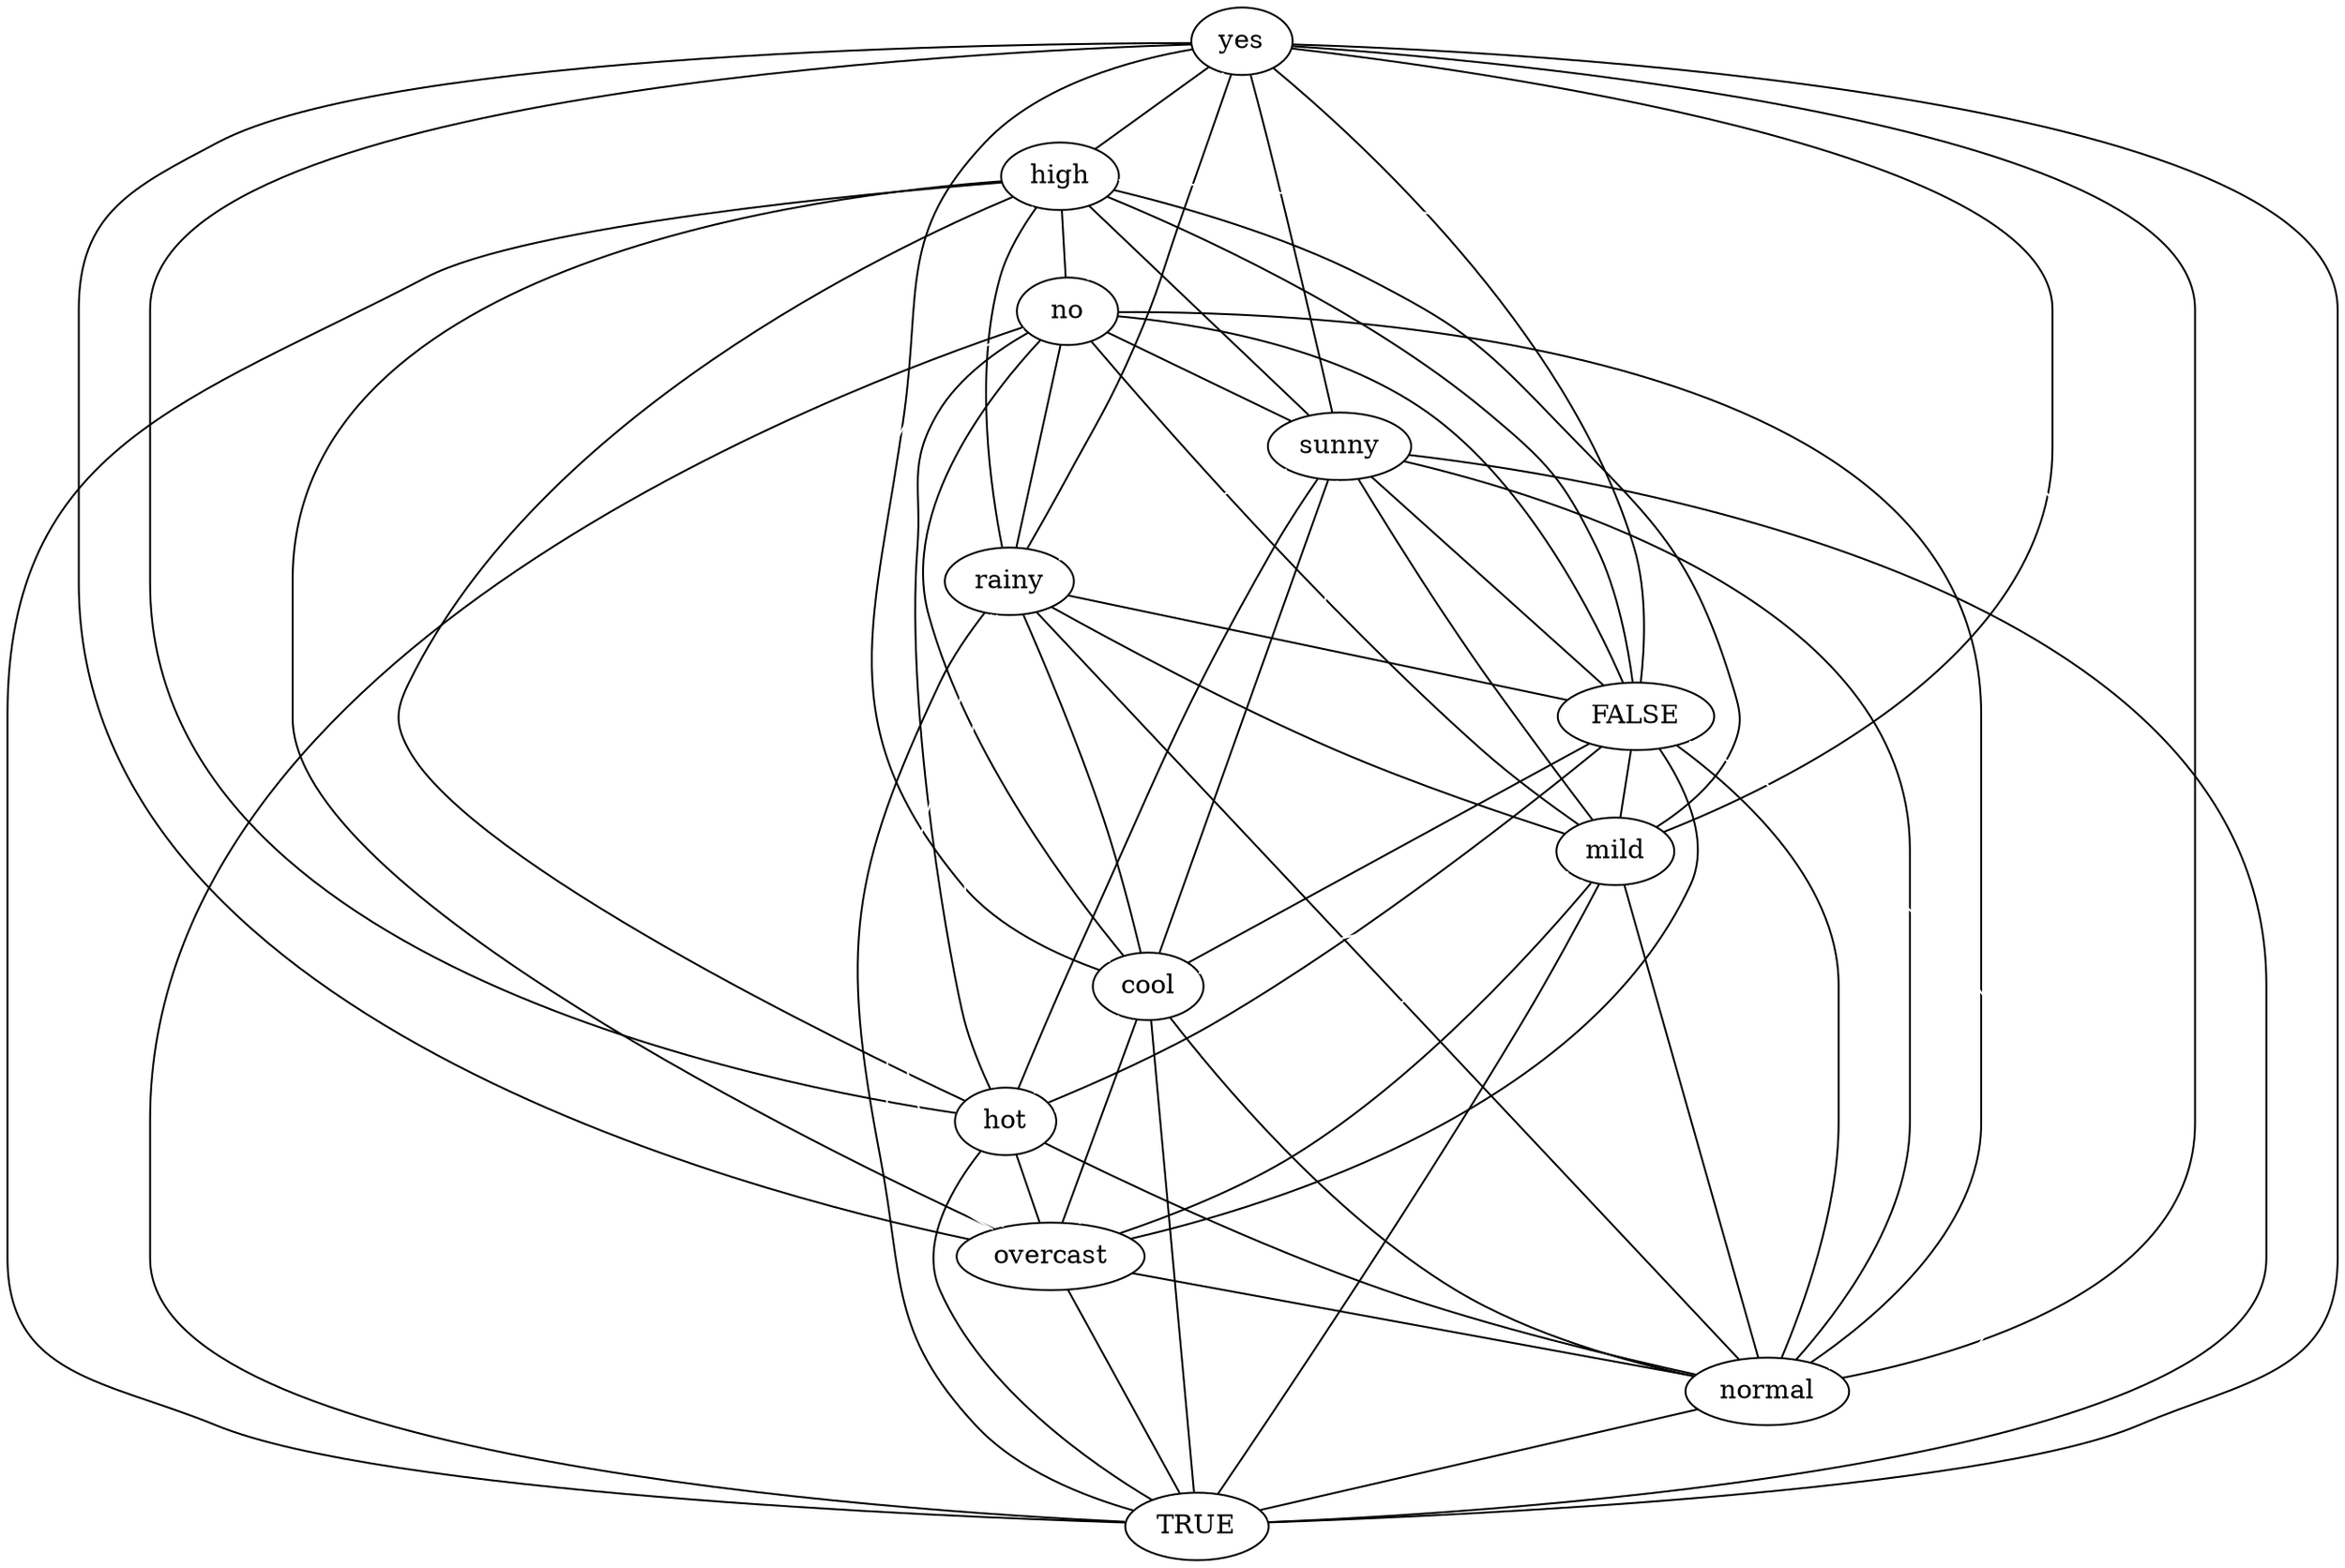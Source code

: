 strict graph "" {
yes;
high;
no;
sunny;
rainy;
FALSE;
mild;
cool;
hot;
overcast;
normal;
TRUE;
yes -- mild  [color=black];
yes -- cool  [color=black];
yes -- no  [color=white];
yes -- TRUE  [color=black];
yes -- overcast  [color=black];
yes -- normal  [color=black];
yes -- sunny  [color=black];
yes -- FALSE  [color=black];
yes -- high  [color=black];
yes -- hot  [color=black];
yes -- rainy  [color=black];
high -- mild  [color=black];
high -- no  [color=black];
high -- TRUE  [color=black];
high -- cool  [color=white];
high -- overcast  [color=black];
high -- sunny  [color=black];
high -- FALSE  [color=black];
high -- rainy  [color=black];
high -- hot  [color=black];
high -- normal  [color=white];
no -- mild  [color=black];
no -- hot  [color=black];
no -- TRUE  [color=black];
no -- cool  [color=black];
no -- overcast  [color=white];
no -- normal  [color=black];
no -- sunny  [color=black];
no -- FALSE  [color=black];
no -- rainy  [color=black];
sunny -- mild  [color=black];
sunny -- TRUE  [color=black];
sunny -- cool  [color=black];
sunny -- overcast  [color=white];
sunny -- normal  [color=black];
sunny -- FALSE  [color=black];
sunny -- hot  [color=black];
sunny -- rainy  [color=white];
rainy -- mild  [color=black];
rainy -- TRUE  [color=black];
rainy -- cool  [color=black];
rainy -- overcast  [color=white];
rainy -- FALSE  [color=black];
rainy -- hot  [color=white];
rainy -- normal  [color=black];
FALSE -- mild  [color=black];
FALSE -- TRUE  [color=white];
FALSE -- cool  [color=black];
FALSE -- normal  [color=black];
FALSE -- overcast  [color=black];
FALSE -- hot  [color=black];
mild -- cool  [color=white];
mild -- TRUE  [color=black];
mild -- overcast  [color=black];
mild -- normal  [color=black];
mild -- hot  [color=white];
cool -- TRUE  [color=black];
cool -- overcast  [color=black];
cool -- normal  [color=black];
cool -- hot  [color=white];
hot -- TRUE  [color=black];
hot -- overcast  [color=black];
hot -- normal  [color=black];
overcast -- TRUE  [color=black];
overcast -- normal  [color=black];
normal -- TRUE  [color=black];
}
